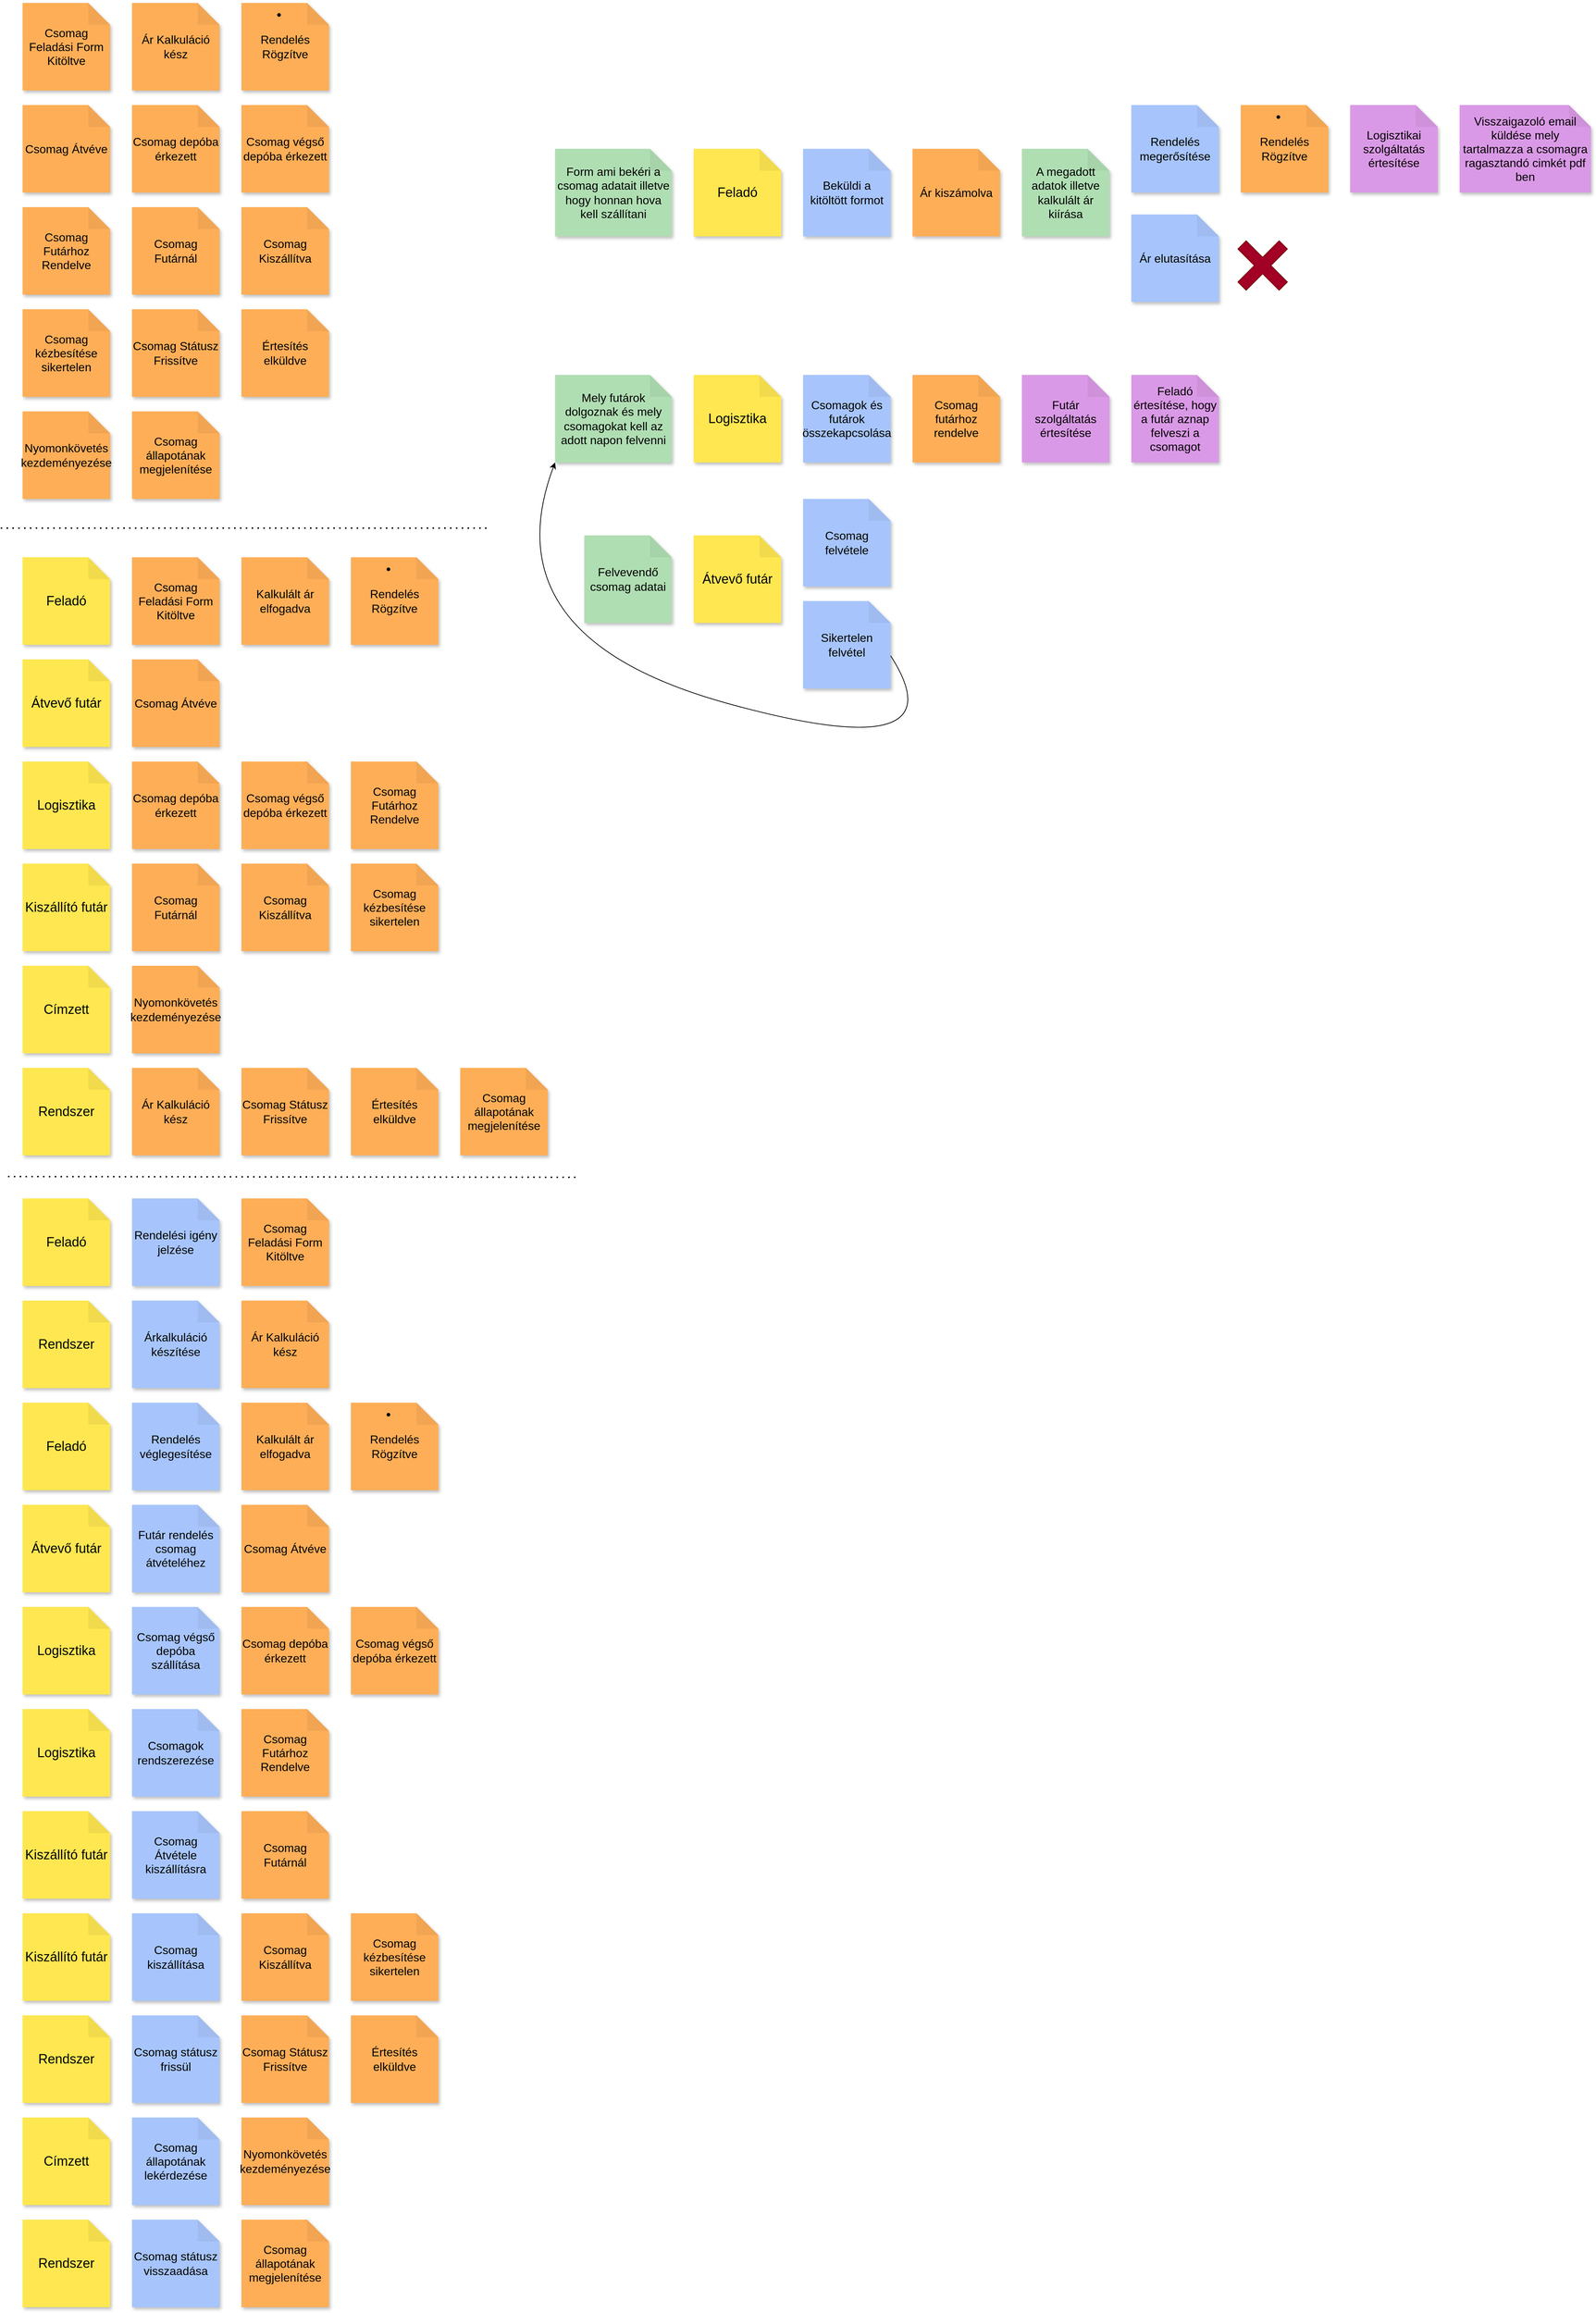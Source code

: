 <mxfile version="28.2.3">
  <diagram name="Page-1" id="tdrJWICteNO9RwJ1yDNZ">
    <mxGraphModel dx="1512" dy="1171" grid="1" gridSize="10" guides="1" tooltips="1" connect="1" arrows="1" fold="1" page="1" pageScale="1" pageWidth="3300" pageHeight="4681" math="0" shadow="0">
      <root>
        <mxCell id="0" />
        <mxCell id="1" parent="0" />
        <mxCell id="OkvGjO-pTR2yJRHpKqQb-2" value="Csomag Feladási Form Kitöltve" style="shape=note;whiteSpace=wrap;html=1;backgroundOutline=1;darkOpacity=0.05;fillColor=#feae57;strokeColor=none;fontSize=16;fontStyle=0;rotation=0;shadow=1;" parent="1" vertex="1">
          <mxGeometry x="90" y="90" width="120" height="120" as="geometry" />
        </mxCell>
        <mxCell id="OkvGjO-pTR2yJRHpKqQb-3" value="Ár Kalkuláció kész" style="shape=note;whiteSpace=wrap;html=1;backgroundOutline=1;darkOpacity=0.05;fillColor=#feae57;strokeColor=none;fontSize=16;fontStyle=0;rotation=0;shadow=1;" parent="1" vertex="1">
          <mxGeometry x="240" y="90" width="120" height="120" as="geometry" />
        </mxCell>
        <mxCell id="OkvGjO-pTR2yJRHpKqQb-4" value="&lt;li class=&quot;py-0 my-0 prose-p:pt-0 prose-p:mb-2 prose-p:my-0 [&amp;amp;&amp;gt;p]:pt-0 [&amp;amp;&amp;gt;p]:mb-2 [&amp;amp;&amp;gt;p]:my-0&quot;&gt;&lt;br/&gt;&lt;p class=&quot;my-2 [&amp;amp;+p]:mt-4 [&amp;amp;_strong:has(+br)]:inline-block [&amp;amp;_strong:has(+br)]:pb-2&quot;&gt;Rendelés Rögzítve&lt;/p&gt;&lt;br/&gt;&lt;/li&gt;" style="shape=note;whiteSpace=wrap;html=1;backgroundOutline=1;darkOpacity=0.05;fillColor=#feae57;strokeColor=none;fontSize=16;fontStyle=0;rotation=0;shadow=1;" parent="1" vertex="1">
          <mxGeometry x="390" y="90" width="120" height="120" as="geometry" />
        </mxCell>
        <mxCell id="OkvGjO-pTR2yJRHpKqQb-5" value="Csomag Átvéve" style="shape=note;whiteSpace=wrap;html=1;backgroundOutline=1;darkOpacity=0.05;fillColor=#feae57;strokeColor=none;fontSize=16;fontStyle=0;rotation=0;shadow=1;" parent="1" vertex="1">
          <mxGeometry x="90" y="230" width="120" height="120" as="geometry" />
        </mxCell>
        <mxCell id="OkvGjO-pTR2yJRHpKqQb-6" value="Csomag depóba érkezett" style="shape=note;whiteSpace=wrap;html=1;backgroundOutline=1;darkOpacity=0.05;fillColor=#feae57;strokeColor=none;fontSize=16;fontStyle=0;rotation=0;shadow=1;" parent="1" vertex="1">
          <mxGeometry x="240" y="230" width="120" height="120" as="geometry" />
        </mxCell>
        <mxCell id="OkvGjO-pTR2yJRHpKqQb-7" value="Csomag végső depóba érkezett" style="shape=note;whiteSpace=wrap;html=1;backgroundOutline=1;darkOpacity=0.05;fillColor=#feae57;strokeColor=none;fontSize=16;fontStyle=0;rotation=0;shadow=1;" parent="1" vertex="1">
          <mxGeometry x="390" y="230" width="120" height="120" as="geometry" />
        </mxCell>
        <mxCell id="OkvGjO-pTR2yJRHpKqQb-8" value="Csomag Futárhoz Rendelve" style="shape=note;whiteSpace=wrap;html=1;backgroundOutline=1;darkOpacity=0.05;fillColor=#feae57;strokeColor=none;fontSize=16;fontStyle=0;rotation=0;shadow=1;" parent="1" vertex="1">
          <mxGeometry x="90" y="370" width="120" height="120" as="geometry" />
        </mxCell>
        <mxCell id="OkvGjO-pTR2yJRHpKqQb-9" value="Csomag Futárnál" style="shape=note;whiteSpace=wrap;html=1;backgroundOutline=1;darkOpacity=0.05;fillColor=#feae57;strokeColor=none;fontSize=16;fontStyle=0;rotation=0;shadow=1;" parent="1" vertex="1">
          <mxGeometry x="240" y="370" width="120" height="120" as="geometry" />
        </mxCell>
        <mxCell id="OkvGjO-pTR2yJRHpKqQb-10" value="Csomag Kiszállítva" style="shape=note;whiteSpace=wrap;html=1;backgroundOutline=1;darkOpacity=0.05;fillColor=#feae57;strokeColor=none;fontSize=16;fontStyle=0;rotation=0;shadow=1;" parent="1" vertex="1">
          <mxGeometry x="390" y="370" width="120" height="120" as="geometry" />
        </mxCell>
        <mxCell id="OkvGjO-pTR2yJRHpKqQb-11" value="Csomag kézbesítése sikertelen" style="shape=note;whiteSpace=wrap;html=1;backgroundOutline=1;darkOpacity=0.05;fillColor=#feae57;strokeColor=none;fontSize=16;fontStyle=0;rotation=0;shadow=1;" parent="1" vertex="1">
          <mxGeometry x="90" y="510" width="120" height="120" as="geometry" />
        </mxCell>
        <mxCell id="OkvGjO-pTR2yJRHpKqQb-12" value="Csomag Státusz Frissítve" style="shape=note;whiteSpace=wrap;html=1;backgroundOutline=1;darkOpacity=0.05;fillColor=#feae57;strokeColor=none;fontSize=16;fontStyle=0;rotation=0;shadow=1;" parent="1" vertex="1">
          <mxGeometry x="240" y="510" width="120" height="120" as="geometry" />
        </mxCell>
        <mxCell id="OkvGjO-pTR2yJRHpKqQb-13" value="Értesítés elküldve" style="shape=note;whiteSpace=wrap;html=1;backgroundOutline=1;darkOpacity=0.05;fillColor=#feae57;strokeColor=none;fontSize=16;fontStyle=0;rotation=0;shadow=1;" parent="1" vertex="1">
          <mxGeometry x="390" y="510" width="120" height="120" as="geometry" />
        </mxCell>
        <mxCell id="OkvGjO-pTR2yJRHpKqQb-14" value="Feladó" style="shape=note;whiteSpace=wrap;html=1;backgroundOutline=1;darkOpacity=0.05;fillColor=#FEE750;strokeColor=none;fontSize=18;fontStyle=0;rotation=0;shadow=1;" parent="1" vertex="1">
          <mxGeometry x="90" y="850" width="120" height="120" as="geometry" />
        </mxCell>
        <mxCell id="OkvGjO-pTR2yJRHpKqQb-15" value="Csomag Feladási Form Kitöltve" style="shape=note;whiteSpace=wrap;html=1;backgroundOutline=1;darkOpacity=0.05;fillColor=#feae57;strokeColor=none;fontSize=16;fontStyle=0;rotation=0;shadow=1;" parent="1" vertex="1">
          <mxGeometry x="240" y="850" width="120" height="120" as="geometry" />
        </mxCell>
        <mxCell id="OkvGjO-pTR2yJRHpKqQb-16" value="Ár Kalkuláció kész" style="shape=note;whiteSpace=wrap;html=1;backgroundOutline=1;darkOpacity=0.05;fillColor=#feae57;strokeColor=none;fontSize=16;fontStyle=0;rotation=0;shadow=1;" parent="1" vertex="1">
          <mxGeometry x="240" y="1550" width="120" height="120" as="geometry" />
        </mxCell>
        <mxCell id="OkvGjO-pTR2yJRHpKqQb-17" value="&lt;li class=&quot;py-0 my-0 prose-p:pt-0 prose-p:mb-2 prose-p:my-0 [&amp;amp;&amp;gt;p]:pt-0 [&amp;amp;&amp;gt;p]:mb-2 [&amp;amp;&amp;gt;p]:my-0&quot;&gt;&lt;br/&gt;&lt;p class=&quot;my-2 [&amp;amp;+p]:mt-4 [&amp;amp;_strong:has(+br)]:inline-block [&amp;amp;_strong:has(+br)]:pb-2&quot;&gt;Rendelés Rögzítve&lt;/p&gt;&lt;br/&gt;&lt;/li&gt;" style="shape=note;whiteSpace=wrap;html=1;backgroundOutline=1;darkOpacity=0.05;fillColor=#feae57;strokeColor=none;fontSize=16;fontStyle=0;rotation=0;shadow=1;" parent="1" vertex="1">
          <mxGeometry x="540" y="850" width="120" height="120" as="geometry" />
        </mxCell>
        <mxCell id="OkvGjO-pTR2yJRHpKqQb-18" value="Átvevő futár" style="shape=note;whiteSpace=wrap;html=1;backgroundOutline=1;darkOpacity=0.05;fillColor=#FEE750;strokeColor=none;fontSize=18;fontStyle=0;rotation=0;shadow=1;" parent="1" vertex="1">
          <mxGeometry x="90" y="990" width="120" height="120" as="geometry" />
        </mxCell>
        <mxCell id="OkvGjO-pTR2yJRHpKqQb-19" value="Csomag Átvéve" style="shape=note;whiteSpace=wrap;html=1;backgroundOutline=1;darkOpacity=0.05;fillColor=#feae57;strokeColor=none;fontSize=16;fontStyle=0;rotation=0;shadow=1;" parent="1" vertex="1">
          <mxGeometry x="240" y="990" width="120" height="120" as="geometry" />
        </mxCell>
        <mxCell id="OkvGjO-pTR2yJRHpKqQb-20" value="Logisztika" style="shape=note;whiteSpace=wrap;html=1;backgroundOutline=1;darkOpacity=0.05;fillColor=#FEE750;strokeColor=none;fontSize=18;fontStyle=0;rotation=0;shadow=1;" parent="1" vertex="1">
          <mxGeometry x="90" y="1130" width="120" height="120" as="geometry" />
        </mxCell>
        <mxCell id="OkvGjO-pTR2yJRHpKqQb-21" value="Csomag depóba érkezett" style="shape=note;whiteSpace=wrap;html=1;backgroundOutline=1;darkOpacity=0.05;fillColor=#feae57;strokeColor=none;fontSize=16;fontStyle=0;rotation=0;shadow=1;" parent="1" vertex="1">
          <mxGeometry x="240" y="1130" width="120" height="120" as="geometry" />
        </mxCell>
        <mxCell id="OkvGjO-pTR2yJRHpKqQb-22" value="Csomag végső depóba érkezett" style="shape=note;whiteSpace=wrap;html=1;backgroundOutline=1;darkOpacity=0.05;fillColor=#feae57;strokeColor=none;fontSize=16;fontStyle=0;rotation=0;shadow=1;" parent="1" vertex="1">
          <mxGeometry x="390" y="1130" width="120" height="120" as="geometry" />
        </mxCell>
        <mxCell id="OkvGjO-pTR2yJRHpKqQb-23" value="Csomag Futárhoz Rendelve" style="shape=note;whiteSpace=wrap;html=1;backgroundOutline=1;darkOpacity=0.05;fillColor=#feae57;strokeColor=none;fontSize=16;fontStyle=0;rotation=0;shadow=1;" parent="1" vertex="1">
          <mxGeometry x="540" y="1130" width="120" height="120" as="geometry" />
        </mxCell>
        <mxCell id="OkvGjO-pTR2yJRHpKqQb-24" value="Kiszállító futár" style="shape=note;whiteSpace=wrap;html=1;backgroundOutline=1;darkOpacity=0.05;fillColor=#FEE750;strokeColor=none;fontSize=18;fontStyle=0;rotation=0;shadow=1;" parent="1" vertex="1">
          <mxGeometry x="90" y="1270" width="120" height="120" as="geometry" />
        </mxCell>
        <mxCell id="OkvGjO-pTR2yJRHpKqQb-25" value="Csomag Futárnál" style="shape=note;whiteSpace=wrap;html=1;backgroundOutline=1;darkOpacity=0.05;fillColor=#feae57;strokeColor=none;fontSize=16;fontStyle=0;rotation=0;shadow=1;" parent="1" vertex="1">
          <mxGeometry x="240" y="1270" width="120" height="120" as="geometry" />
        </mxCell>
        <mxCell id="OkvGjO-pTR2yJRHpKqQb-26" value="Csomag Kiszállítva" style="shape=note;whiteSpace=wrap;html=1;backgroundOutline=1;darkOpacity=0.05;fillColor=#feae57;strokeColor=none;fontSize=16;fontStyle=0;rotation=0;shadow=1;" parent="1" vertex="1">
          <mxGeometry x="390" y="1270" width="120" height="120" as="geometry" />
        </mxCell>
        <mxCell id="OkvGjO-pTR2yJRHpKqQb-27" value="Csomag kézbesítése sikertelen" style="shape=note;whiteSpace=wrap;html=1;backgroundOutline=1;darkOpacity=0.05;fillColor=#feae57;strokeColor=none;fontSize=16;fontStyle=0;rotation=0;shadow=1;" parent="1" vertex="1">
          <mxGeometry x="540" y="1270" width="120" height="120" as="geometry" />
        </mxCell>
        <mxCell id="OkvGjO-pTR2yJRHpKqQb-28" value="Csomag Státusz Frissítve" style="shape=note;whiteSpace=wrap;html=1;backgroundOutline=1;darkOpacity=0.05;fillColor=#feae57;strokeColor=none;fontSize=16;fontStyle=0;rotation=0;shadow=1;" parent="1" vertex="1">
          <mxGeometry x="390" y="1550" width="120" height="120" as="geometry" />
        </mxCell>
        <mxCell id="OkvGjO-pTR2yJRHpKqQb-29" value="Értesítés elküldve" style="shape=note;whiteSpace=wrap;html=1;backgroundOutline=1;darkOpacity=0.05;fillColor=#feae57;strokeColor=none;fontSize=16;fontStyle=0;rotation=0;shadow=1;" parent="1" vertex="1">
          <mxGeometry x="540" y="1550" width="120" height="120" as="geometry" />
        </mxCell>
        <mxCell id="tMBHwN0ZsUPaGt-Wvjw5-1" value="Címzett" style="shape=note;whiteSpace=wrap;html=1;backgroundOutline=1;darkOpacity=0.05;fillColor=#FEE750;strokeColor=none;fontSize=18;fontStyle=0;rotation=0;shadow=1;" parent="1" vertex="1">
          <mxGeometry x="90" y="1410" width="120" height="120" as="geometry" />
        </mxCell>
        <mxCell id="tMBHwN0ZsUPaGt-Wvjw5-2" value="Rendelési igény jelzése" style="shape=note;whiteSpace=wrap;html=1;backgroundOutline=1;darkOpacity=0.05;fillColor=#a7c5fc;strokeColor=none;fontSize=16;fontStyle=0;rotation=0;shadow=1;" parent="1" vertex="1">
          <mxGeometry x="240" y="1729" width="120" height="120" as="geometry" />
        </mxCell>
        <mxCell id="tMBHwN0ZsUPaGt-Wvjw5-3" value="Kalkulált ár elfogadva" style="shape=note;whiteSpace=wrap;html=1;backgroundOutline=1;darkOpacity=0.05;fillColor=#feae57;strokeColor=none;fontSize=16;fontStyle=0;rotation=0;shadow=1;" parent="1" vertex="1">
          <mxGeometry x="390" y="850" width="120" height="120" as="geometry" />
        </mxCell>
        <mxCell id="tMBHwN0ZsUPaGt-Wvjw5-4" value="Csomag Feladási Form Kitöltve" style="shape=note;whiteSpace=wrap;html=1;backgroundOutline=1;darkOpacity=0.05;fillColor=#feae57;strokeColor=none;fontSize=16;fontStyle=0;rotation=0;shadow=1;" parent="1" vertex="1">
          <mxGeometry x="390" y="1729" width="120" height="120" as="geometry" />
        </mxCell>
        <mxCell id="tMBHwN0ZsUPaGt-Wvjw5-5" value="Kalkulált ár elfogadva" style="shape=note;whiteSpace=wrap;html=1;backgroundOutline=1;darkOpacity=0.05;fillColor=#feae57;strokeColor=none;fontSize=16;fontStyle=0;rotation=0;shadow=1;" parent="1" vertex="1">
          <mxGeometry x="390" y="2009" width="120" height="120" as="geometry" />
        </mxCell>
        <mxCell id="tMBHwN0ZsUPaGt-Wvjw5-6" value="Árkalkuláció készítése" style="shape=note;whiteSpace=wrap;html=1;backgroundOutline=1;darkOpacity=0.05;fillColor=#a7c5fc;strokeColor=none;fontSize=16;fontStyle=0;rotation=0;shadow=1;" parent="1" vertex="1">
          <mxGeometry x="240" y="1869" width="120" height="120" as="geometry" />
        </mxCell>
        <mxCell id="tMBHwN0ZsUPaGt-Wvjw5-7" value="Ár Kalkuláció kész" style="shape=note;whiteSpace=wrap;html=1;backgroundOutline=1;darkOpacity=0.05;fillColor=#feae57;strokeColor=none;fontSize=16;fontStyle=0;rotation=0;shadow=1;" parent="1" vertex="1">
          <mxGeometry x="390" y="1869" width="120" height="120" as="geometry" />
        </mxCell>
        <mxCell id="tMBHwN0ZsUPaGt-Wvjw5-8" value="Rendelés véglegesítése" style="shape=note;whiteSpace=wrap;html=1;backgroundOutline=1;darkOpacity=0.05;fillColor=#a7c5fc;strokeColor=none;fontSize=16;fontStyle=0;rotation=0;shadow=1;" parent="1" vertex="1">
          <mxGeometry x="240" y="2009" width="120" height="120" as="geometry" />
        </mxCell>
        <mxCell id="tMBHwN0ZsUPaGt-Wvjw5-9" value="&lt;li class=&quot;py-0 my-0 prose-p:pt-0 prose-p:mb-2 prose-p:my-0 [&amp;amp;&amp;gt;p]:pt-0 [&amp;amp;&amp;gt;p]:mb-2 [&amp;amp;&amp;gt;p]:my-0&quot;&gt;&lt;br/&gt;&lt;p class=&quot;my-2 [&amp;amp;+p]:mt-4 [&amp;amp;_strong:has(+br)]:inline-block [&amp;amp;_strong:has(+br)]:pb-2&quot;&gt;Rendelés Rögzítve&lt;/p&gt;&lt;br/&gt;&lt;/li&gt;" style="shape=note;whiteSpace=wrap;html=1;backgroundOutline=1;darkOpacity=0.05;fillColor=#feae57;strokeColor=none;fontSize=16;fontStyle=0;rotation=0;shadow=1;" parent="1" vertex="1">
          <mxGeometry x="540" y="2009" width="120" height="120" as="geometry" />
        </mxCell>
        <mxCell id="tMBHwN0ZsUPaGt-Wvjw5-10" value="Futár rendelés csomag átvételéhez" style="shape=note;whiteSpace=wrap;html=1;backgroundOutline=1;darkOpacity=0.05;fillColor=#a7c5fc;strokeColor=none;fontSize=16;fontStyle=0;rotation=0;shadow=1;" parent="1" vertex="1">
          <mxGeometry x="240" y="2149" width="120" height="120" as="geometry" />
        </mxCell>
        <mxCell id="tMBHwN0ZsUPaGt-Wvjw5-11" value="Csomag Átvéve" style="shape=note;whiteSpace=wrap;html=1;backgroundOutline=1;darkOpacity=0.05;fillColor=#feae57;strokeColor=none;fontSize=16;fontStyle=0;rotation=0;shadow=1;" parent="1" vertex="1">
          <mxGeometry x="390" y="2149" width="120" height="120" as="geometry" />
        </mxCell>
        <mxCell id="tMBHwN0ZsUPaGt-Wvjw5-14" value="Csomag végső depóba szállítása" style="shape=note;whiteSpace=wrap;html=1;backgroundOutline=1;darkOpacity=0.05;fillColor=#a7c5fc;strokeColor=none;fontSize=16;fontStyle=0;rotation=0;shadow=1;" parent="1" vertex="1">
          <mxGeometry x="240" y="2289" width="120" height="120" as="geometry" />
        </mxCell>
        <mxCell id="tMBHwN0ZsUPaGt-Wvjw5-15" value="Csomag depóba érkezett" style="shape=note;whiteSpace=wrap;html=1;backgroundOutline=1;darkOpacity=0.05;fillColor=#feae57;strokeColor=none;fontSize=16;fontStyle=0;rotation=0;shadow=1;" parent="1" vertex="1">
          <mxGeometry x="390" y="2289" width="120" height="120" as="geometry" />
        </mxCell>
        <mxCell id="tMBHwN0ZsUPaGt-Wvjw5-16" value="Csomag végső depóba érkezett" style="shape=note;whiteSpace=wrap;html=1;backgroundOutline=1;darkOpacity=0.05;fillColor=#feae57;strokeColor=none;fontSize=16;fontStyle=0;rotation=0;shadow=1;" parent="1" vertex="1">
          <mxGeometry x="540" y="2289" width="120" height="120" as="geometry" />
        </mxCell>
        <mxCell id="tMBHwN0ZsUPaGt-Wvjw5-17" value="Csomagok rendszerezése" style="shape=note;whiteSpace=wrap;html=1;backgroundOutline=1;darkOpacity=0.05;fillColor=#a7c5fc;strokeColor=none;fontSize=16;fontStyle=0;rotation=0;shadow=1;" parent="1" vertex="1">
          <mxGeometry x="240" y="2429" width="120" height="120" as="geometry" />
        </mxCell>
        <mxCell id="tMBHwN0ZsUPaGt-Wvjw5-20" value="Csomag Futárhoz Rendelve" style="shape=note;whiteSpace=wrap;html=1;backgroundOutline=1;darkOpacity=0.05;fillColor=#feae57;strokeColor=none;fontSize=16;fontStyle=0;rotation=0;shadow=1;" parent="1" vertex="1">
          <mxGeometry x="390" y="2429" width="120" height="120" as="geometry" />
        </mxCell>
        <mxCell id="tMBHwN0ZsUPaGt-Wvjw5-23" value="" style="endArrow=none;dashed=1;html=1;dashPattern=1 3;strokeWidth=2;rounded=0;" parent="1" edge="1">
          <mxGeometry width="50" height="50" relative="1" as="geometry">
            <mxPoint x="60" y="810" as="sourcePoint" />
            <mxPoint x="730" y="810" as="targetPoint" />
          </mxGeometry>
        </mxCell>
        <mxCell id="tMBHwN0ZsUPaGt-Wvjw5-24" value="" style="endArrow=none;dashed=1;html=1;dashPattern=1 3;strokeWidth=2;rounded=0;" parent="1" edge="1">
          <mxGeometry width="50" height="50" relative="1" as="geometry">
            <mxPoint x="70" y="1699" as="sourcePoint" />
            <mxPoint x="850" y="1700" as="targetPoint" />
          </mxGeometry>
        </mxCell>
        <mxCell id="tMBHwN0ZsUPaGt-Wvjw5-25" value="Csomag Átvétele kiszállításra" style="shape=note;whiteSpace=wrap;html=1;backgroundOutline=1;darkOpacity=0.05;fillColor=#a7c5fc;strokeColor=none;fontSize=16;fontStyle=0;rotation=0;shadow=1;" parent="1" vertex="1">
          <mxGeometry x="240" y="2569" width="120" height="120" as="geometry" />
        </mxCell>
        <mxCell id="tMBHwN0ZsUPaGt-Wvjw5-26" value="Csomag Futárnál" style="shape=note;whiteSpace=wrap;html=1;backgroundOutline=1;darkOpacity=0.05;fillColor=#feae57;strokeColor=none;fontSize=16;fontStyle=0;rotation=0;shadow=1;" parent="1" vertex="1">
          <mxGeometry x="390" y="2569" width="120" height="120" as="geometry" />
        </mxCell>
        <mxCell id="tMBHwN0ZsUPaGt-Wvjw5-28" value="Csomag kézbesítése sikertelen" style="shape=note;whiteSpace=wrap;html=1;backgroundOutline=1;darkOpacity=0.05;fillColor=#feae57;strokeColor=none;fontSize=16;fontStyle=0;rotation=0;shadow=1;" parent="1" vertex="1">
          <mxGeometry x="540" y="2709" width="120" height="120" as="geometry" />
        </mxCell>
        <mxCell id="tMBHwN0ZsUPaGt-Wvjw5-31" value="Csomag státusz frissül" style="shape=note;whiteSpace=wrap;html=1;backgroundOutline=1;darkOpacity=0.05;fillColor=#a7c5fc;strokeColor=none;fontSize=16;fontStyle=0;rotation=0;shadow=1;" parent="1" vertex="1">
          <mxGeometry x="240" y="2849" width="120" height="120" as="geometry" />
        </mxCell>
        <mxCell id="tMBHwN0ZsUPaGt-Wvjw5-32" value="Csomag Státusz Frissítve" style="shape=note;whiteSpace=wrap;html=1;backgroundOutline=1;darkOpacity=0.05;fillColor=#feae57;strokeColor=none;fontSize=16;fontStyle=0;rotation=0;shadow=1;" parent="1" vertex="1">
          <mxGeometry x="390" y="2849" width="120" height="120" as="geometry" />
        </mxCell>
        <mxCell id="tMBHwN0ZsUPaGt-Wvjw5-33" value="Értesítés elküldve" style="shape=note;whiteSpace=wrap;html=1;backgroundOutline=1;darkOpacity=0.05;fillColor=#feae57;strokeColor=none;fontSize=16;fontStyle=0;rotation=0;shadow=1;" parent="1" vertex="1">
          <mxGeometry x="540" y="2849" width="120" height="120" as="geometry" />
        </mxCell>
        <mxCell id="tMBHwN0ZsUPaGt-Wvjw5-34" value="Csomag kiszállítása" style="shape=note;whiteSpace=wrap;html=1;backgroundOutline=1;darkOpacity=0.05;fillColor=#a7c5fc;strokeColor=none;fontSize=16;fontStyle=0;rotation=0;shadow=1;" parent="1" vertex="1">
          <mxGeometry x="240" y="2709" width="120" height="120" as="geometry" />
        </mxCell>
        <mxCell id="tMBHwN0ZsUPaGt-Wvjw5-35" value="Csomag Kiszállítva" style="shape=note;whiteSpace=wrap;html=1;backgroundOutline=1;darkOpacity=0.05;fillColor=#feae57;strokeColor=none;fontSize=16;fontStyle=0;rotation=0;shadow=1;" parent="1" vertex="1">
          <mxGeometry x="390" y="2709" width="120" height="120" as="geometry" />
        </mxCell>
        <mxCell id="tMBHwN0ZsUPaGt-Wvjw5-36" value="Feladó" style="shape=note;whiteSpace=wrap;html=1;backgroundOutline=1;darkOpacity=0.05;fillColor=#FEE750;strokeColor=none;fontSize=18;fontStyle=0;rotation=0;shadow=1;" parent="1" vertex="1">
          <mxGeometry x="90" y="1729" width="120" height="120" as="geometry" />
        </mxCell>
        <mxCell id="tMBHwN0ZsUPaGt-Wvjw5-37" value="&lt;div&gt;Rendszer&lt;/div&gt;" style="shape=note;whiteSpace=wrap;html=1;backgroundOutline=1;darkOpacity=0.05;fillColor=#FEE750;strokeColor=none;fontSize=18;fontStyle=0;rotation=0;shadow=1;" parent="1" vertex="1">
          <mxGeometry x="90" y="1869" width="120" height="120" as="geometry" />
        </mxCell>
        <mxCell id="tMBHwN0ZsUPaGt-Wvjw5-38" value="Feladó" style="shape=note;whiteSpace=wrap;html=1;backgroundOutline=1;darkOpacity=0.05;fillColor=#FEE750;strokeColor=none;fontSize=18;fontStyle=0;rotation=0;shadow=1;" parent="1" vertex="1">
          <mxGeometry x="90" y="2009" width="120" height="120" as="geometry" />
        </mxCell>
        <mxCell id="tMBHwN0ZsUPaGt-Wvjw5-39" value="Átvevő futár" style="shape=note;whiteSpace=wrap;html=1;backgroundOutline=1;darkOpacity=0.05;fillColor=#FEE750;strokeColor=none;fontSize=18;fontStyle=0;rotation=0;shadow=1;" parent="1" vertex="1">
          <mxGeometry x="90" y="2149" width="120" height="120" as="geometry" />
        </mxCell>
        <mxCell id="tMBHwN0ZsUPaGt-Wvjw5-40" value="Logisztika" style="shape=note;whiteSpace=wrap;html=1;backgroundOutline=1;darkOpacity=0.05;fillColor=#FEE750;strokeColor=none;fontSize=18;fontStyle=0;rotation=0;shadow=1;" parent="1" vertex="1">
          <mxGeometry x="90" y="2289" width="120" height="120" as="geometry" />
        </mxCell>
        <mxCell id="tMBHwN0ZsUPaGt-Wvjw5-41" value="Logisztika" style="shape=note;whiteSpace=wrap;html=1;backgroundOutline=1;darkOpacity=0.05;fillColor=#FEE750;strokeColor=none;fontSize=18;fontStyle=0;rotation=0;shadow=1;" parent="1" vertex="1">
          <mxGeometry x="90" y="2429" width="120" height="120" as="geometry" />
        </mxCell>
        <mxCell id="tMBHwN0ZsUPaGt-Wvjw5-42" value="Kiszállító futár" style="shape=note;whiteSpace=wrap;html=1;backgroundOutline=1;darkOpacity=0.05;fillColor=#FEE750;strokeColor=none;fontSize=18;fontStyle=0;rotation=0;shadow=1;" parent="1" vertex="1">
          <mxGeometry x="90" y="2569" width="120" height="120" as="geometry" />
        </mxCell>
        <mxCell id="tMBHwN0ZsUPaGt-Wvjw5-43" value="Kiszállító futár" style="shape=note;whiteSpace=wrap;html=1;backgroundOutline=1;darkOpacity=0.05;fillColor=#FEE750;strokeColor=none;fontSize=18;fontStyle=0;rotation=0;shadow=1;" parent="1" vertex="1">
          <mxGeometry x="90" y="2709" width="120" height="120" as="geometry" />
        </mxCell>
        <mxCell id="tMBHwN0ZsUPaGt-Wvjw5-44" value="&lt;div&gt;Rendszer&lt;/div&gt;" style="shape=note;whiteSpace=wrap;html=1;backgroundOutline=1;darkOpacity=0.05;fillColor=#FEE750;strokeColor=none;fontSize=18;fontStyle=0;rotation=0;shadow=1;" parent="1" vertex="1">
          <mxGeometry x="90" y="2849" width="120" height="120" as="geometry" />
        </mxCell>
        <mxCell id="tMBHwN0ZsUPaGt-Wvjw5-45" value="Nyomonkövetés kezdeményezése" style="shape=note;whiteSpace=wrap;html=1;backgroundOutline=1;darkOpacity=0.05;fillColor=#feae57;strokeColor=none;fontSize=16;fontStyle=0;rotation=0;shadow=1;" parent="1" vertex="1">
          <mxGeometry x="90" y="650" width="120" height="120" as="geometry" />
        </mxCell>
        <mxCell id="tMBHwN0ZsUPaGt-Wvjw5-46" value="Csomag állapotának megjelenítése" style="shape=note;whiteSpace=wrap;html=1;backgroundOutline=1;darkOpacity=0.05;fillColor=#feae57;strokeColor=none;fontSize=16;fontStyle=0;rotation=0;shadow=1;" parent="1" vertex="1">
          <mxGeometry x="240" y="650" width="120" height="120" as="geometry" />
        </mxCell>
        <mxCell id="tMBHwN0ZsUPaGt-Wvjw5-47" value="&lt;div&gt;Rendszer&lt;/div&gt;" style="shape=note;whiteSpace=wrap;html=1;backgroundOutline=1;darkOpacity=0.05;fillColor=#FEE750;strokeColor=none;fontSize=18;fontStyle=0;rotation=0;shadow=1;" parent="1" vertex="1">
          <mxGeometry x="90" y="1550" width="120" height="120" as="geometry" />
        </mxCell>
        <mxCell id="tMBHwN0ZsUPaGt-Wvjw5-48" value="Nyomonkövetés kezdeményezése" style="shape=note;whiteSpace=wrap;html=1;backgroundOutline=1;darkOpacity=0.05;fillColor=#feae57;strokeColor=none;fontSize=16;fontStyle=0;rotation=0;shadow=1;" parent="1" vertex="1">
          <mxGeometry x="240" y="1410" width="120" height="120" as="geometry" />
        </mxCell>
        <mxCell id="tMBHwN0ZsUPaGt-Wvjw5-49" value="Csomag állapotának megjelenítése" style="shape=note;whiteSpace=wrap;html=1;backgroundOutline=1;darkOpacity=0.05;fillColor=#feae57;strokeColor=none;fontSize=16;fontStyle=0;rotation=0;shadow=1;" parent="1" vertex="1">
          <mxGeometry x="690" y="1550" width="120" height="120" as="geometry" />
        </mxCell>
        <mxCell id="tMBHwN0ZsUPaGt-Wvjw5-50" value="Csomag állapotának lekérdezése" style="shape=note;whiteSpace=wrap;html=1;backgroundOutline=1;darkOpacity=0.05;fillColor=#a7c5fc;strokeColor=none;fontSize=16;fontStyle=0;rotation=0;shadow=1;" parent="1" vertex="1">
          <mxGeometry x="240" y="2989" width="120" height="120" as="geometry" />
        </mxCell>
        <mxCell id="tMBHwN0ZsUPaGt-Wvjw5-51" value="Nyomonkövetés kezdeményezése" style="shape=note;whiteSpace=wrap;html=1;backgroundOutline=1;darkOpacity=0.05;fillColor=#feae57;strokeColor=none;fontSize=16;fontStyle=0;rotation=0;shadow=1;" parent="1" vertex="1">
          <mxGeometry x="390" y="2989" width="120" height="120" as="geometry" />
        </mxCell>
        <mxCell id="tMBHwN0ZsUPaGt-Wvjw5-52" value="Címzett" style="shape=note;whiteSpace=wrap;html=1;backgroundOutline=1;darkOpacity=0.05;fillColor=#FEE750;strokeColor=none;fontSize=18;fontStyle=0;rotation=0;shadow=1;" parent="1" vertex="1">
          <mxGeometry x="90" y="2989" width="120" height="120" as="geometry" />
        </mxCell>
        <mxCell id="tMBHwN0ZsUPaGt-Wvjw5-53" value="&lt;div&gt;Csomag státusz visszaadása&lt;/div&gt;" style="shape=note;whiteSpace=wrap;html=1;backgroundOutline=1;darkOpacity=0.05;fillColor=#a7c5fc;strokeColor=none;fontSize=16;fontStyle=0;rotation=0;shadow=1;" parent="1" vertex="1">
          <mxGeometry x="240" y="3129" width="120" height="120" as="geometry" />
        </mxCell>
        <mxCell id="tMBHwN0ZsUPaGt-Wvjw5-54" value="Csomag állapotának megjelenítése" style="shape=note;whiteSpace=wrap;html=1;backgroundOutline=1;darkOpacity=0.05;fillColor=#feae57;strokeColor=none;fontSize=16;fontStyle=0;rotation=0;shadow=1;" parent="1" vertex="1">
          <mxGeometry x="390" y="3129" width="120" height="120" as="geometry" />
        </mxCell>
        <mxCell id="tMBHwN0ZsUPaGt-Wvjw5-55" value="&lt;div&gt;Rendszer&lt;/div&gt;" style="shape=note;whiteSpace=wrap;html=1;backgroundOutline=1;darkOpacity=0.05;fillColor=#FEE750;strokeColor=none;fontSize=18;fontStyle=0;rotation=0;shadow=1;" parent="1" vertex="1">
          <mxGeometry x="90" y="3129" width="120" height="120" as="geometry" />
        </mxCell>
        <mxCell id="GBAODm6x_kVhTdQ0W2DW-1" value="Form ami bekéri a csomag adatait illetve hogy honnan hova kell szállítani" style="shape=note;whiteSpace=wrap;html=1;backgroundOutline=1;darkOpacity=0.05;fillColor=#b0deb3;strokeColor=none;fontSize=16;fontStyle=0;rotation=0;shadow=1;" vertex="1" parent="1">
          <mxGeometry x="820" y="290" width="160" height="120" as="geometry" />
        </mxCell>
        <mxCell id="GBAODm6x_kVhTdQ0W2DW-2" value="Feladó" style="shape=note;whiteSpace=wrap;html=1;backgroundOutline=1;darkOpacity=0.05;fillColor=#FEE750;strokeColor=none;fontSize=18;fontStyle=0;rotation=0;shadow=1;" vertex="1" parent="1">
          <mxGeometry x="1010" y="290" width="120" height="120" as="geometry" />
        </mxCell>
        <mxCell id="GBAODm6x_kVhTdQ0W2DW-3" value="Beküldi a kitöltött formot" style="shape=note;whiteSpace=wrap;html=1;backgroundOutline=1;darkOpacity=0.05;fillColor=#a7c5fc;strokeColor=none;fontSize=16;fontStyle=0;rotation=0;shadow=1;" vertex="1" parent="1">
          <mxGeometry x="1160" y="290" width="120" height="120" as="geometry" />
        </mxCell>
        <mxCell id="GBAODm6x_kVhTdQ0W2DW-5" value="Ár kiszámolva" style="shape=note;whiteSpace=wrap;html=1;backgroundOutline=1;darkOpacity=0.05;fillColor=#feae57;strokeColor=none;fontSize=16;fontStyle=0;rotation=0;shadow=1;" vertex="1" parent="1">
          <mxGeometry x="1310" y="290" width="120" height="120" as="geometry" />
        </mxCell>
        <mxCell id="GBAODm6x_kVhTdQ0W2DW-6" value="Rendelés megerősítése" style="shape=note;whiteSpace=wrap;html=1;backgroundOutline=1;darkOpacity=0.05;fillColor=#a7c5fc;strokeColor=none;fontSize=16;fontStyle=0;rotation=0;shadow=1;" vertex="1" parent="1">
          <mxGeometry x="1610" y="230" width="120" height="120" as="geometry" />
        </mxCell>
        <mxCell id="GBAODm6x_kVhTdQ0W2DW-7" value="Ár elutasítása" style="shape=note;whiteSpace=wrap;html=1;backgroundOutline=1;darkOpacity=0.05;fillColor=#a7c5fc;strokeColor=none;fontSize=16;fontStyle=0;rotation=0;shadow=1;" vertex="1" parent="1">
          <mxGeometry x="1610" y="380" width="120" height="120" as="geometry" />
        </mxCell>
        <mxCell id="GBAODm6x_kVhTdQ0W2DW-8" value="" style="shape=cross;whiteSpace=wrap;html=1;rotation=-45;fillColor=light-dark(#A20025,#FF0000);fontColor=#ffffff;strokeColor=#6F0000;" vertex="1" parent="1">
          <mxGeometry x="1750" y="410" width="80" height="80" as="geometry" />
        </mxCell>
        <mxCell id="GBAODm6x_kVhTdQ0W2DW-9" value="&lt;li class=&quot;py-0 my-0 prose-p:pt-0 prose-p:mb-2 prose-p:my-0 [&amp;amp;&amp;gt;p]:pt-0 [&amp;amp;&amp;gt;p]:mb-2 [&amp;amp;&amp;gt;p]:my-0&quot;&gt;&lt;br/&gt;&lt;p class=&quot;my-2 [&amp;amp;+p]:mt-4 [&amp;amp;_strong:has(+br)]:inline-block [&amp;amp;_strong:has(+br)]:pb-2&quot;&gt;Rendelés Rögzítve&lt;/p&gt;&lt;br/&gt;&lt;/li&gt;" style="shape=note;whiteSpace=wrap;html=1;backgroundOutline=1;darkOpacity=0.05;fillColor=#feae57;strokeColor=none;fontSize=16;fontStyle=0;rotation=0;shadow=1;" vertex="1" parent="1">
          <mxGeometry x="1760" y="230" width="120" height="120" as="geometry" />
        </mxCell>
        <mxCell id="GBAODm6x_kVhTdQ0W2DW-11" value="A megadott adatok illetve kalkulált ár kiírása" style="shape=note;whiteSpace=wrap;html=1;backgroundOutline=1;darkOpacity=0.05;fillColor=#b0deb3;strokeColor=none;fontSize=16;fontStyle=0;rotation=0;shadow=1;" vertex="1" parent="1">
          <mxGeometry x="1460" y="290" width="120" height="120" as="geometry" />
        </mxCell>
        <mxCell id="GBAODm6x_kVhTdQ0W2DW-12" value="Felvevendő csomag adatai" style="shape=note;whiteSpace=wrap;html=1;backgroundOutline=1;darkOpacity=0.05;fillColor=#b0deb3;strokeColor=none;fontSize=16;fontStyle=0;rotation=0;shadow=1;" vertex="1" parent="1">
          <mxGeometry x="860" y="820" width="120" height="120" as="geometry" />
        </mxCell>
        <mxCell id="GBAODm6x_kVhTdQ0W2DW-13" value="Átvevő futár" style="shape=note;whiteSpace=wrap;html=1;backgroundOutline=1;darkOpacity=0.05;fillColor=#FEE750;strokeColor=none;fontSize=18;fontStyle=0;rotation=0;shadow=1;" vertex="1" parent="1">
          <mxGeometry x="1010" y="820" width="120" height="120" as="geometry" />
        </mxCell>
        <mxCell id="GBAODm6x_kVhTdQ0W2DW-14" value="Mely futárok dolgoznak és mely csomagokat kell az adott napon felvenni" style="shape=note;whiteSpace=wrap;html=1;backgroundOutline=1;darkOpacity=0.05;fillColor=#b0deb3;strokeColor=none;fontSize=16;fontStyle=0;rotation=0;shadow=1;" vertex="1" parent="1">
          <mxGeometry x="820" y="600" width="160" height="120" as="geometry" />
        </mxCell>
        <mxCell id="GBAODm6x_kVhTdQ0W2DW-15" value="Logisztika" style="shape=note;whiteSpace=wrap;html=1;backgroundOutline=1;darkOpacity=0.05;fillColor=#FEE750;strokeColor=none;fontSize=18;fontStyle=0;rotation=0;shadow=1;" vertex="1" parent="1">
          <mxGeometry x="1010" y="600" width="120" height="120" as="geometry" />
        </mxCell>
        <mxCell id="GBAODm6x_kVhTdQ0W2DW-16" value="Csomag futárhoz rendelve" style="shape=note;whiteSpace=wrap;html=1;backgroundOutline=1;darkOpacity=0.05;fillColor=#feae57;strokeColor=none;fontSize=16;fontStyle=0;rotation=0;shadow=1;" vertex="1" parent="1">
          <mxGeometry x="1310" y="600" width="120" height="120" as="geometry" />
        </mxCell>
        <mxCell id="GBAODm6x_kVhTdQ0W2DW-17" value="Csomagok és futárok összekapcsolása" style="shape=note;whiteSpace=wrap;html=1;backgroundOutline=1;darkOpacity=0.05;fillColor=#a7c5fc;strokeColor=none;fontSize=16;fontStyle=0;rotation=0;shadow=1;" vertex="1" parent="1">
          <mxGeometry x="1160" y="600" width="120" height="120" as="geometry" />
        </mxCell>
        <mxCell id="GBAODm6x_kVhTdQ0W2DW-18" value="Futár szolgáltatás értesítése" style="shape=note;whiteSpace=wrap;html=1;backgroundOutline=1;darkOpacity=0.05;fillColor=#da99e6;strokeColor=none;fontSize=16;fontStyle=0;rotation=0;shadow=1;" vertex="1" parent="1">
          <mxGeometry x="1460" y="600" width="120" height="120" as="geometry" />
        </mxCell>
        <mxCell id="GBAODm6x_kVhTdQ0W2DW-19" value="Logisztikai szolgáltatás értesítése" style="shape=note;whiteSpace=wrap;html=1;backgroundOutline=1;darkOpacity=0.05;fillColor=#da99e6;strokeColor=none;fontSize=16;fontStyle=0;rotation=0;shadow=1;" vertex="1" parent="1">
          <mxGeometry x="1910" y="230" width="120" height="120" as="geometry" />
        </mxCell>
        <mxCell id="GBAODm6x_kVhTdQ0W2DW-20" value="Visszaigazoló email küldése mely tartalmazza a csomagra ragasztandó cimkét pdf ben" style="shape=note;whiteSpace=wrap;html=1;backgroundOutline=1;darkOpacity=0.05;fillColor=#da99e6;strokeColor=none;fontSize=16;fontStyle=0;rotation=0;shadow=1;" vertex="1" parent="1">
          <mxGeometry x="2060" y="230" width="180" height="120" as="geometry" />
        </mxCell>
        <mxCell id="GBAODm6x_kVhTdQ0W2DW-21" value="Feladó értesítése, hogy a futár aznap felveszi a csomagot" style="shape=note;whiteSpace=wrap;html=1;backgroundOutline=1;darkOpacity=0.05;fillColor=#da99e6;strokeColor=none;fontSize=16;fontStyle=0;rotation=0;shadow=1;" vertex="1" parent="1">
          <mxGeometry x="1610" y="600" width="120" height="120" as="geometry" />
        </mxCell>
        <mxCell id="GBAODm6x_kVhTdQ0W2DW-22" value="Csomag felvétele" style="shape=note;whiteSpace=wrap;html=1;backgroundOutline=1;darkOpacity=0.05;fillColor=#a7c5fc;strokeColor=none;fontSize=16;fontStyle=0;rotation=0;shadow=1;" vertex="1" parent="1">
          <mxGeometry x="1160" y="770" width="120" height="120" as="geometry" />
        </mxCell>
        <mxCell id="GBAODm6x_kVhTdQ0W2DW-23" value="&lt;div&gt;Sikertelen felvétel&lt;/div&gt;" style="shape=note;whiteSpace=wrap;html=1;backgroundOutline=1;darkOpacity=0.05;fillColor=#a7c5fc;strokeColor=none;fontSize=16;fontStyle=0;rotation=0;shadow=1;" vertex="1" parent="1">
          <mxGeometry x="1160" y="910" width="120" height="120" as="geometry" />
        </mxCell>
        <mxCell id="GBAODm6x_kVhTdQ0W2DW-24" value="" style="curved=1;endArrow=classic;html=1;rounded=0;exitX=0;exitY=0;exitDx=120;exitDy=75;exitPerimeter=0;entryX=0;entryY=1;entryDx=0;entryDy=0;entryPerimeter=0;" edge="1" parent="1" source="GBAODm6x_kVhTdQ0W2DW-23" target="GBAODm6x_kVhTdQ0W2DW-14">
          <mxGeometry width="50" height="50" relative="1" as="geometry">
            <mxPoint x="1040" y="790" as="sourcePoint" />
            <mxPoint x="1090" y="740" as="targetPoint" />
            <Array as="points">
              <mxPoint x="1380" y="1140" />
              <mxPoint x="730" y="960" />
            </Array>
          </mxGeometry>
        </mxCell>
      </root>
    </mxGraphModel>
  </diagram>
</mxfile>
